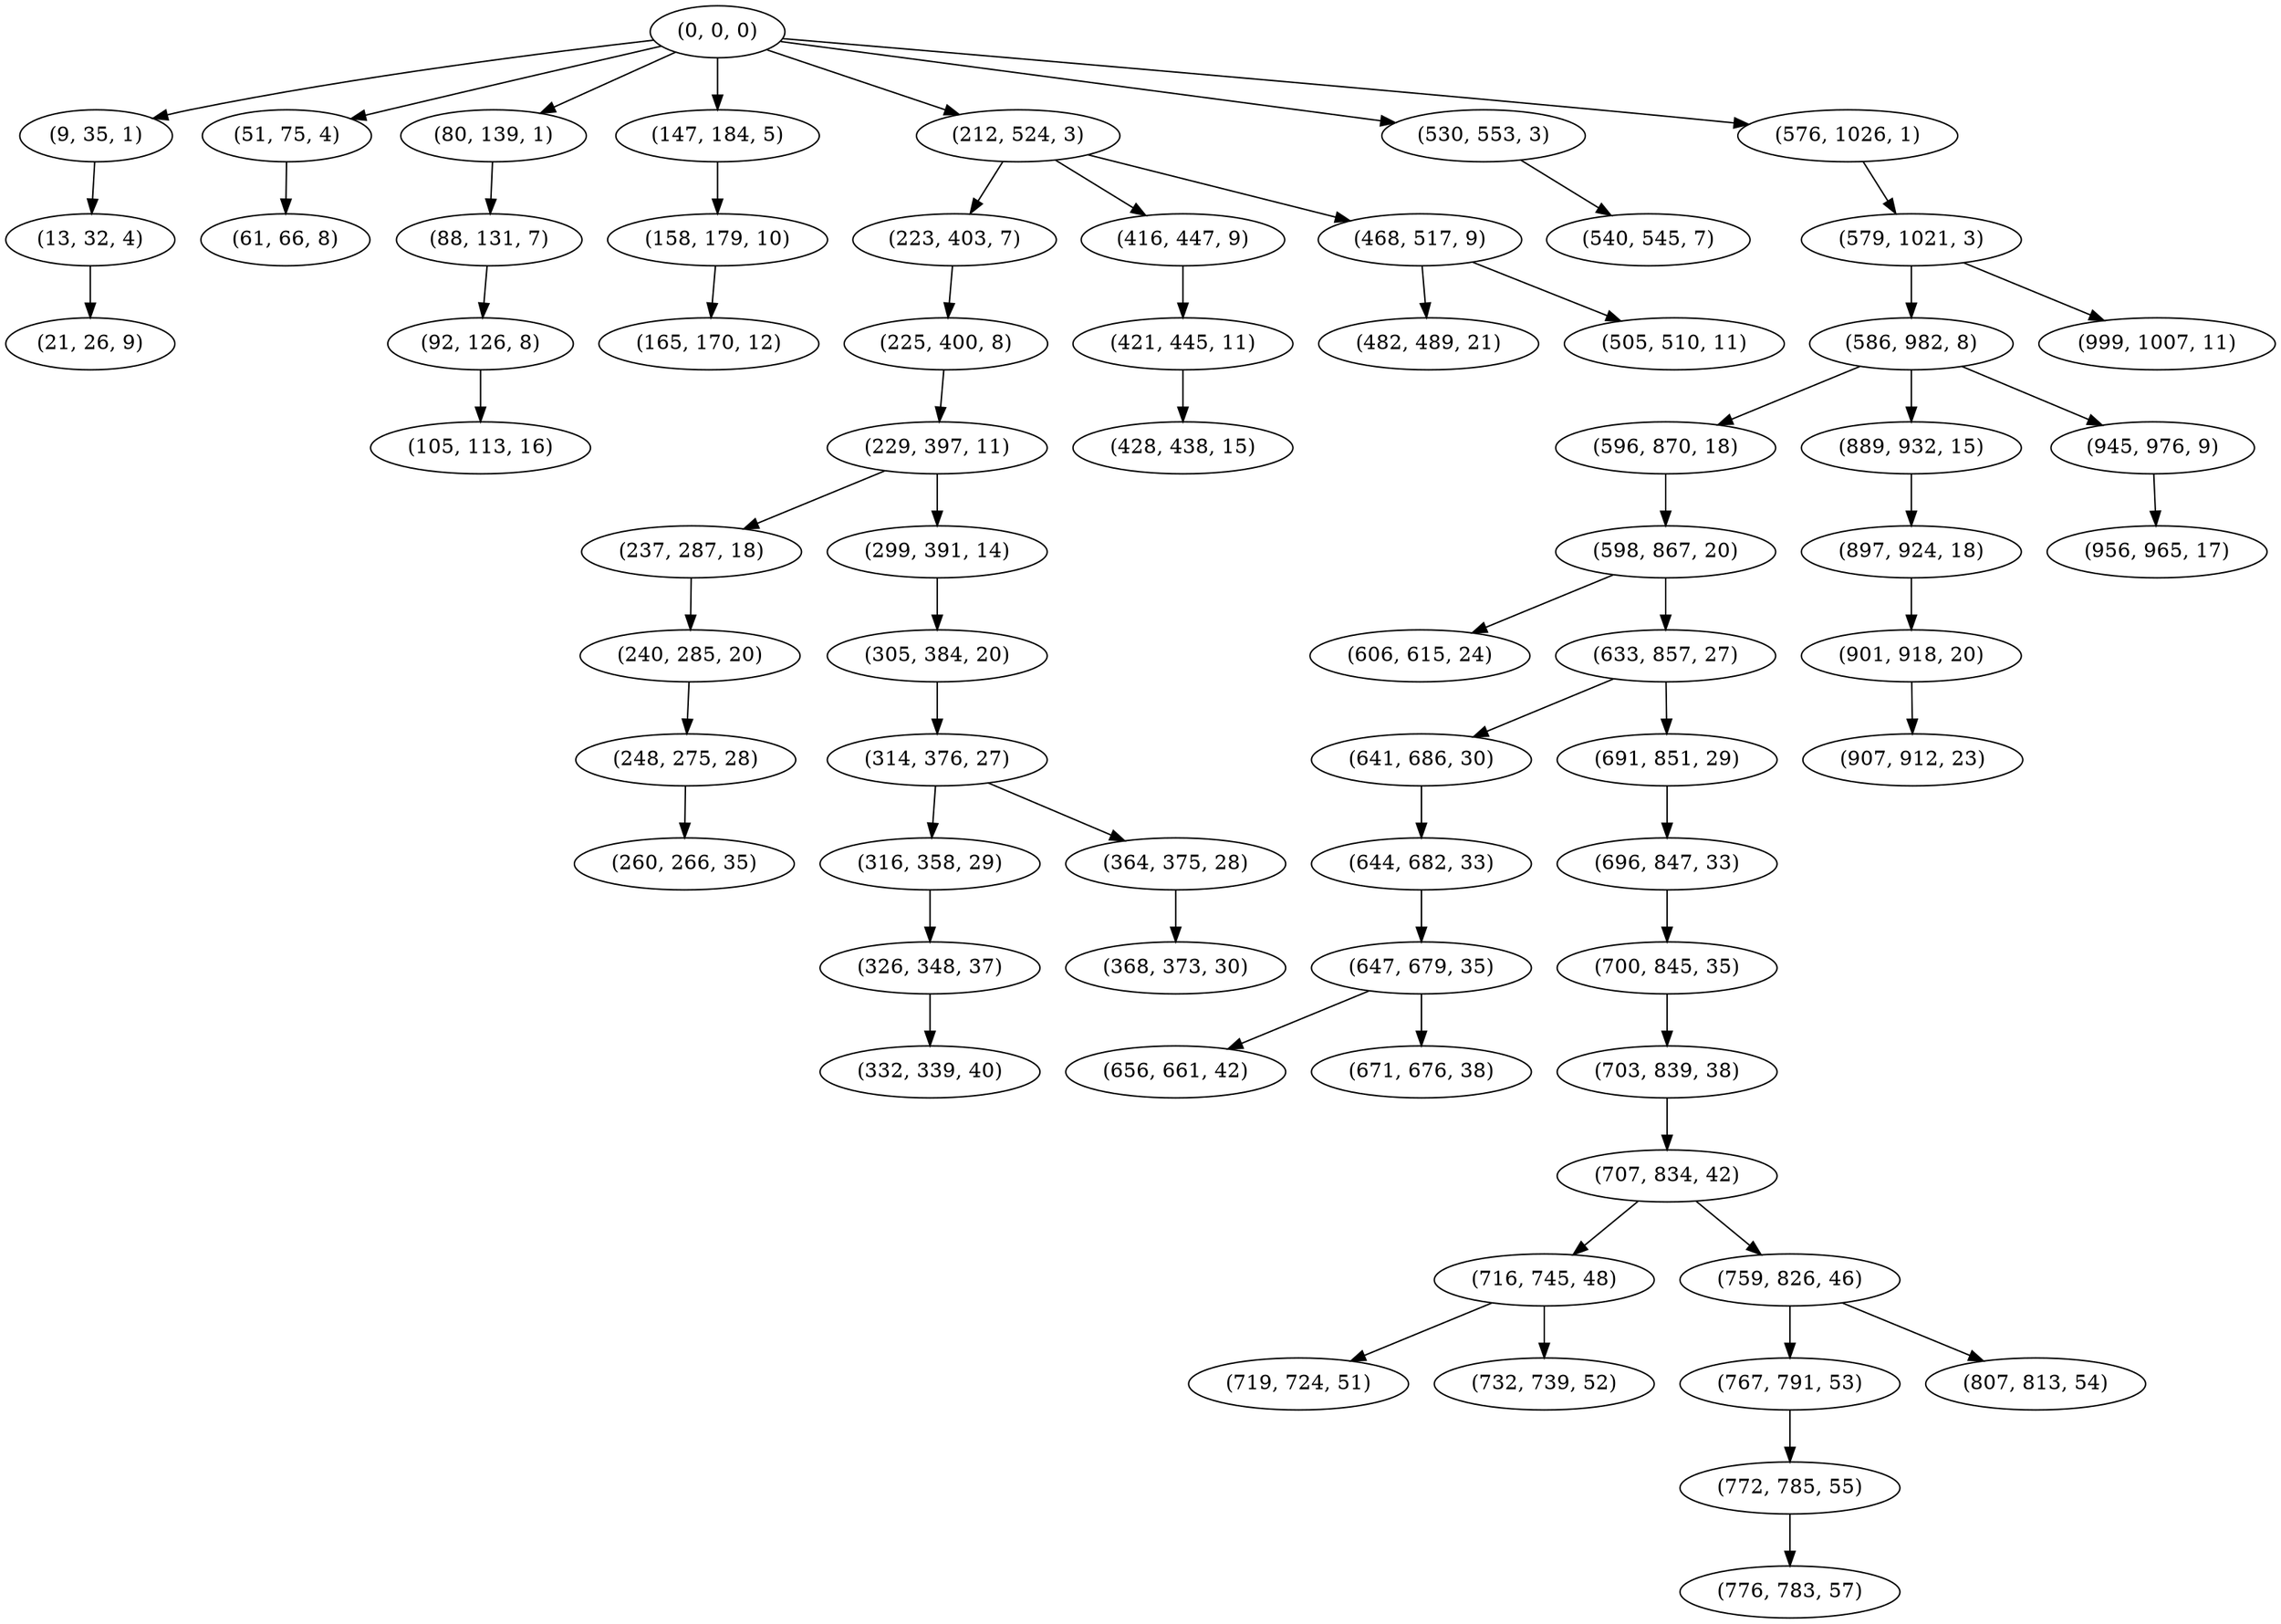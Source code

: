 digraph tree {
    "(0, 0, 0)";
    "(9, 35, 1)";
    "(13, 32, 4)";
    "(21, 26, 9)";
    "(51, 75, 4)";
    "(61, 66, 8)";
    "(80, 139, 1)";
    "(88, 131, 7)";
    "(92, 126, 8)";
    "(105, 113, 16)";
    "(147, 184, 5)";
    "(158, 179, 10)";
    "(165, 170, 12)";
    "(212, 524, 3)";
    "(223, 403, 7)";
    "(225, 400, 8)";
    "(229, 397, 11)";
    "(237, 287, 18)";
    "(240, 285, 20)";
    "(248, 275, 28)";
    "(260, 266, 35)";
    "(299, 391, 14)";
    "(305, 384, 20)";
    "(314, 376, 27)";
    "(316, 358, 29)";
    "(326, 348, 37)";
    "(332, 339, 40)";
    "(364, 375, 28)";
    "(368, 373, 30)";
    "(416, 447, 9)";
    "(421, 445, 11)";
    "(428, 438, 15)";
    "(468, 517, 9)";
    "(482, 489, 21)";
    "(505, 510, 11)";
    "(530, 553, 3)";
    "(540, 545, 7)";
    "(576, 1026, 1)";
    "(579, 1021, 3)";
    "(586, 982, 8)";
    "(596, 870, 18)";
    "(598, 867, 20)";
    "(606, 615, 24)";
    "(633, 857, 27)";
    "(641, 686, 30)";
    "(644, 682, 33)";
    "(647, 679, 35)";
    "(656, 661, 42)";
    "(671, 676, 38)";
    "(691, 851, 29)";
    "(696, 847, 33)";
    "(700, 845, 35)";
    "(703, 839, 38)";
    "(707, 834, 42)";
    "(716, 745, 48)";
    "(719, 724, 51)";
    "(732, 739, 52)";
    "(759, 826, 46)";
    "(767, 791, 53)";
    "(772, 785, 55)";
    "(776, 783, 57)";
    "(807, 813, 54)";
    "(889, 932, 15)";
    "(897, 924, 18)";
    "(901, 918, 20)";
    "(907, 912, 23)";
    "(945, 976, 9)";
    "(956, 965, 17)";
    "(999, 1007, 11)";
    "(0, 0, 0)" -> "(9, 35, 1)";
    "(0, 0, 0)" -> "(51, 75, 4)";
    "(0, 0, 0)" -> "(80, 139, 1)";
    "(0, 0, 0)" -> "(147, 184, 5)";
    "(0, 0, 0)" -> "(212, 524, 3)";
    "(0, 0, 0)" -> "(530, 553, 3)";
    "(0, 0, 0)" -> "(576, 1026, 1)";
    "(9, 35, 1)" -> "(13, 32, 4)";
    "(13, 32, 4)" -> "(21, 26, 9)";
    "(51, 75, 4)" -> "(61, 66, 8)";
    "(80, 139, 1)" -> "(88, 131, 7)";
    "(88, 131, 7)" -> "(92, 126, 8)";
    "(92, 126, 8)" -> "(105, 113, 16)";
    "(147, 184, 5)" -> "(158, 179, 10)";
    "(158, 179, 10)" -> "(165, 170, 12)";
    "(212, 524, 3)" -> "(223, 403, 7)";
    "(212, 524, 3)" -> "(416, 447, 9)";
    "(212, 524, 3)" -> "(468, 517, 9)";
    "(223, 403, 7)" -> "(225, 400, 8)";
    "(225, 400, 8)" -> "(229, 397, 11)";
    "(229, 397, 11)" -> "(237, 287, 18)";
    "(229, 397, 11)" -> "(299, 391, 14)";
    "(237, 287, 18)" -> "(240, 285, 20)";
    "(240, 285, 20)" -> "(248, 275, 28)";
    "(248, 275, 28)" -> "(260, 266, 35)";
    "(299, 391, 14)" -> "(305, 384, 20)";
    "(305, 384, 20)" -> "(314, 376, 27)";
    "(314, 376, 27)" -> "(316, 358, 29)";
    "(314, 376, 27)" -> "(364, 375, 28)";
    "(316, 358, 29)" -> "(326, 348, 37)";
    "(326, 348, 37)" -> "(332, 339, 40)";
    "(364, 375, 28)" -> "(368, 373, 30)";
    "(416, 447, 9)" -> "(421, 445, 11)";
    "(421, 445, 11)" -> "(428, 438, 15)";
    "(468, 517, 9)" -> "(482, 489, 21)";
    "(468, 517, 9)" -> "(505, 510, 11)";
    "(530, 553, 3)" -> "(540, 545, 7)";
    "(576, 1026, 1)" -> "(579, 1021, 3)";
    "(579, 1021, 3)" -> "(586, 982, 8)";
    "(579, 1021, 3)" -> "(999, 1007, 11)";
    "(586, 982, 8)" -> "(596, 870, 18)";
    "(586, 982, 8)" -> "(889, 932, 15)";
    "(586, 982, 8)" -> "(945, 976, 9)";
    "(596, 870, 18)" -> "(598, 867, 20)";
    "(598, 867, 20)" -> "(606, 615, 24)";
    "(598, 867, 20)" -> "(633, 857, 27)";
    "(633, 857, 27)" -> "(641, 686, 30)";
    "(633, 857, 27)" -> "(691, 851, 29)";
    "(641, 686, 30)" -> "(644, 682, 33)";
    "(644, 682, 33)" -> "(647, 679, 35)";
    "(647, 679, 35)" -> "(656, 661, 42)";
    "(647, 679, 35)" -> "(671, 676, 38)";
    "(691, 851, 29)" -> "(696, 847, 33)";
    "(696, 847, 33)" -> "(700, 845, 35)";
    "(700, 845, 35)" -> "(703, 839, 38)";
    "(703, 839, 38)" -> "(707, 834, 42)";
    "(707, 834, 42)" -> "(716, 745, 48)";
    "(707, 834, 42)" -> "(759, 826, 46)";
    "(716, 745, 48)" -> "(719, 724, 51)";
    "(716, 745, 48)" -> "(732, 739, 52)";
    "(759, 826, 46)" -> "(767, 791, 53)";
    "(759, 826, 46)" -> "(807, 813, 54)";
    "(767, 791, 53)" -> "(772, 785, 55)";
    "(772, 785, 55)" -> "(776, 783, 57)";
    "(889, 932, 15)" -> "(897, 924, 18)";
    "(897, 924, 18)" -> "(901, 918, 20)";
    "(901, 918, 20)" -> "(907, 912, 23)";
    "(945, 976, 9)" -> "(956, 965, 17)";
}
